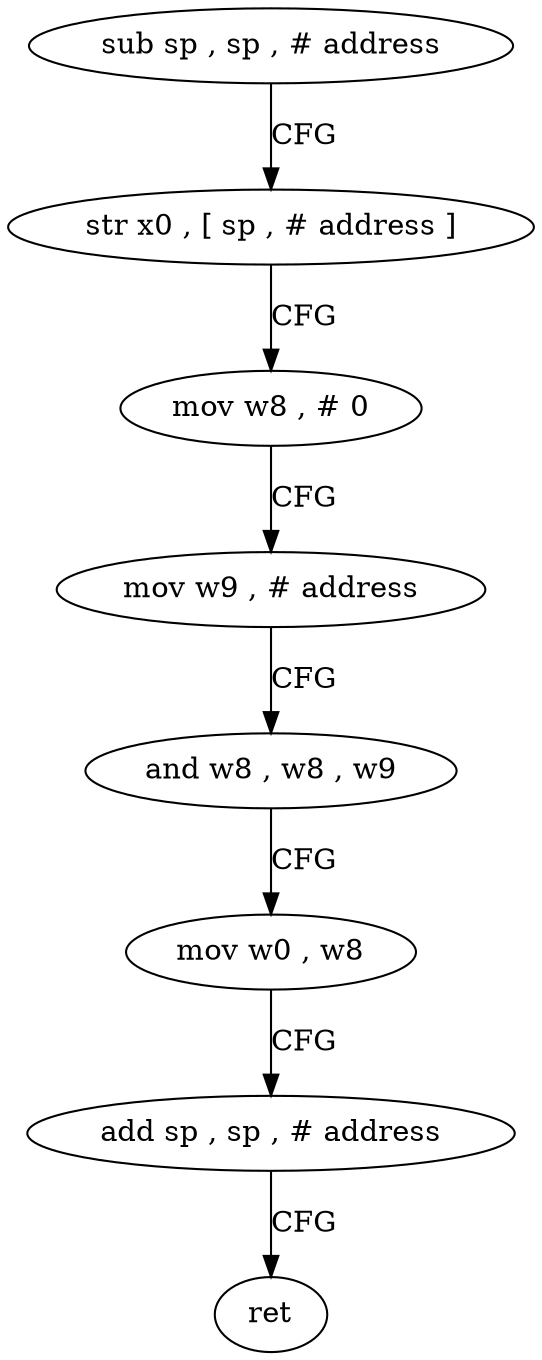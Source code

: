 digraph "func" {
"4392612" [label = "sub sp , sp , # address" ]
"4392616" [label = "str x0 , [ sp , # address ]" ]
"4392620" [label = "mov w8 , # 0" ]
"4392624" [label = "mov w9 , # address" ]
"4392628" [label = "and w8 , w8 , w9" ]
"4392632" [label = "mov w0 , w8" ]
"4392636" [label = "add sp , sp , # address" ]
"4392640" [label = "ret" ]
"4392612" -> "4392616" [ label = "CFG" ]
"4392616" -> "4392620" [ label = "CFG" ]
"4392620" -> "4392624" [ label = "CFG" ]
"4392624" -> "4392628" [ label = "CFG" ]
"4392628" -> "4392632" [ label = "CFG" ]
"4392632" -> "4392636" [ label = "CFG" ]
"4392636" -> "4392640" [ label = "CFG" ]
}
